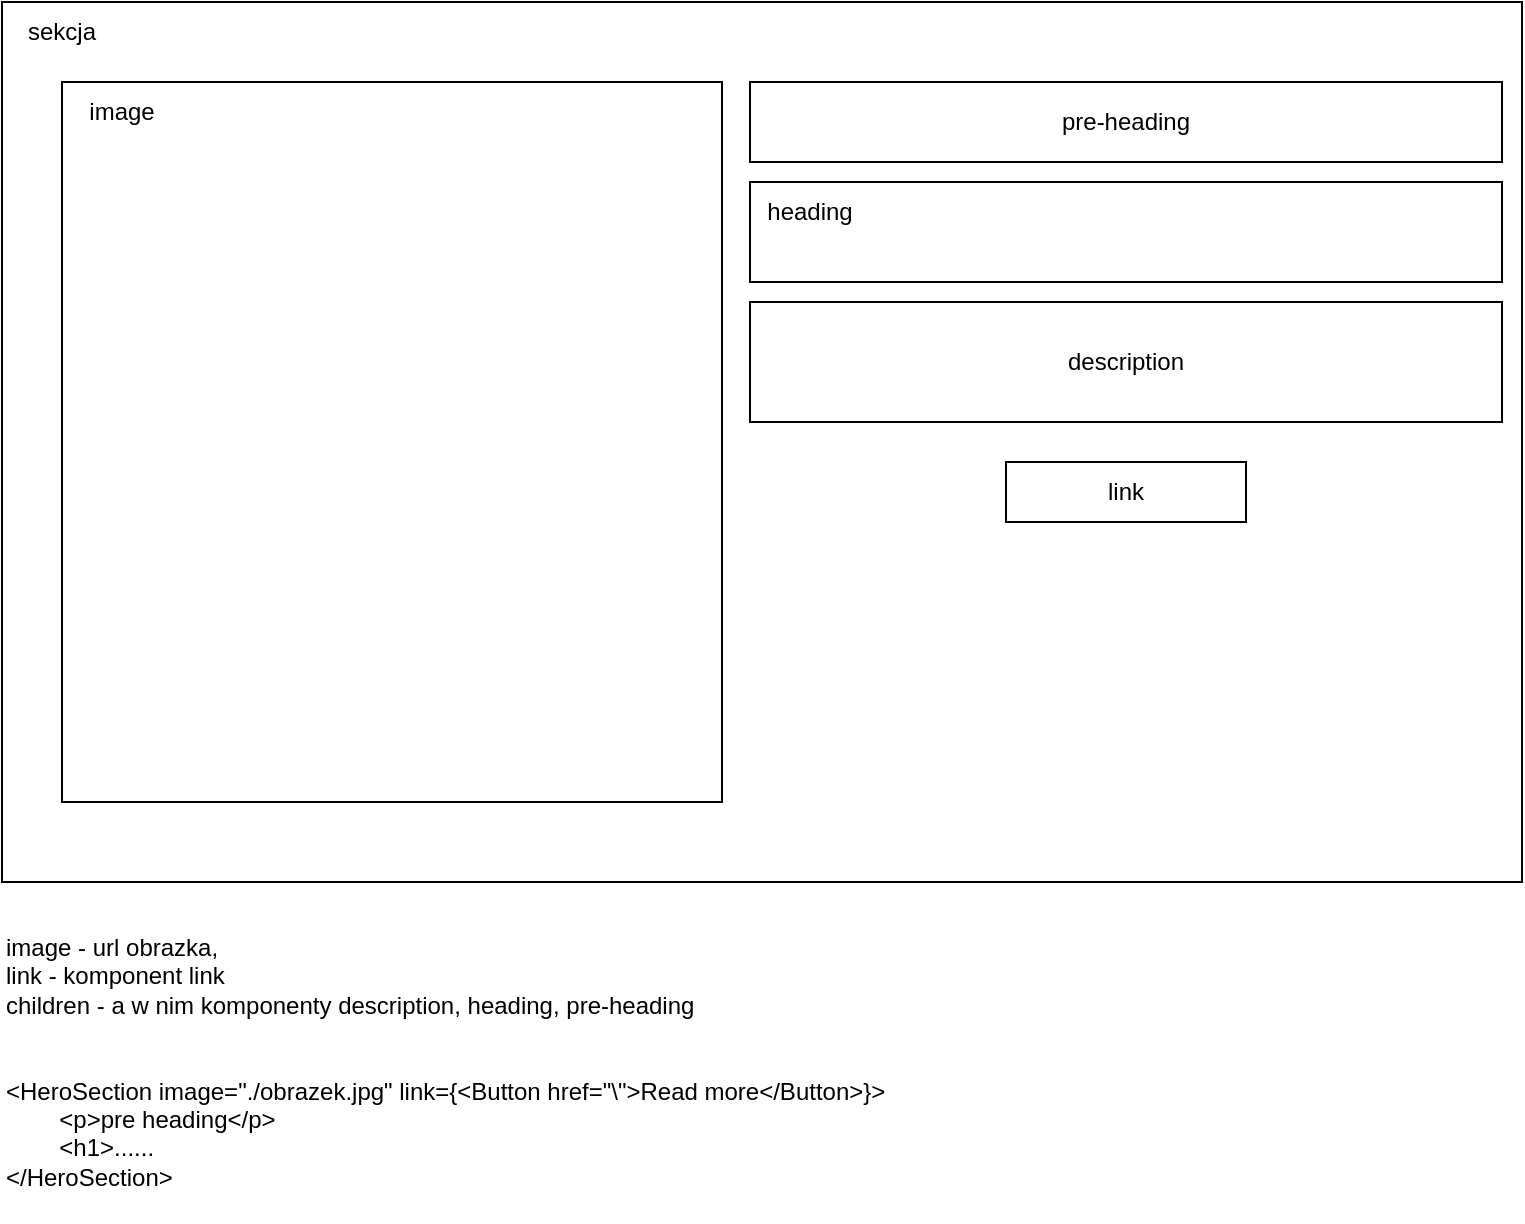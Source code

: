 <mxfile version="16.5.3" type="device"><diagram id="87_I3XGy7xNVqDDp4gvD" name="Page-1"><mxGraphModel dx="976" dy="576" grid="1" gridSize="10" guides="1" tooltips="1" connect="1" arrows="1" fold="1" page="1" pageScale="1" pageWidth="827" pageHeight="1169" math="0" shadow="0"><root><mxCell id="0"/><mxCell id="1" parent="0"/><mxCell id="KlQAztRS0khWN0l4lYPO-1" value="" style="rounded=0;whiteSpace=wrap;html=1;" vertex="1" parent="1"><mxGeometry x="40" y="40" width="760" height="440" as="geometry"/></mxCell><mxCell id="KlQAztRS0khWN0l4lYPO-3" value="&lt;div&gt;sekcja&lt;/div&gt;" style="text;html=1;strokeColor=none;fillColor=none;align=center;verticalAlign=middle;whiteSpace=wrap;rounded=0;" vertex="1" parent="1"><mxGeometry x="40" y="40" width="60" height="30" as="geometry"/></mxCell><mxCell id="KlQAztRS0khWN0l4lYPO-4" value="" style="rounded=0;whiteSpace=wrap;html=1;" vertex="1" parent="1"><mxGeometry x="70" y="80" width="330" height="360" as="geometry"/></mxCell><mxCell id="KlQAztRS0khWN0l4lYPO-5" value="&lt;div&gt;image&lt;/div&gt;" style="text;html=1;strokeColor=none;fillColor=none;align=center;verticalAlign=middle;whiteSpace=wrap;rounded=0;" vertex="1" parent="1"><mxGeometry x="70" y="80" width="60" height="30" as="geometry"/></mxCell><mxCell id="KlQAztRS0khWN0l4lYPO-6" value="pre-heading" style="rounded=0;whiteSpace=wrap;html=1;" vertex="1" parent="1"><mxGeometry x="414" y="80" width="376" height="40" as="geometry"/></mxCell><mxCell id="KlQAztRS0khWN0l4lYPO-7" value="" style="rounded=0;whiteSpace=wrap;html=1;" vertex="1" parent="1"><mxGeometry x="414" y="130" width="376" height="50" as="geometry"/></mxCell><mxCell id="KlQAztRS0khWN0l4lYPO-9" value="heading" style="text;html=1;strokeColor=none;fillColor=none;align=center;verticalAlign=middle;whiteSpace=wrap;rounded=0;" vertex="1" parent="1"><mxGeometry x="414" y="130" width="60" height="30" as="geometry"/></mxCell><mxCell id="KlQAztRS0khWN0l4lYPO-10" value="description" style="rounded=0;whiteSpace=wrap;html=1;" vertex="1" parent="1"><mxGeometry x="414" y="190" width="376" height="60" as="geometry"/></mxCell><mxCell id="KlQAztRS0khWN0l4lYPO-12" value="&lt;div&gt;link&lt;/div&gt;" style="rounded=0;whiteSpace=wrap;html=1;" vertex="1" parent="1"><mxGeometry x="542" y="270" width="120" height="30" as="geometry"/></mxCell><mxCell id="KlQAztRS0khWN0l4lYPO-13" value="&lt;div&gt;image - url obrazka,&lt;/div&gt;&lt;div&gt;link - komponent link&lt;/div&gt;&lt;div&gt;children - a w nim komponenty description, heading, pre-heading&lt;br&gt;&lt;/div&gt;&lt;div&gt;&lt;br&gt;&lt;/div&gt;&lt;div&gt;&lt;br&gt;&lt;/div&gt;&lt;div&gt;&amp;lt;HeroSection image=&quot;./obrazek.jpg&quot; link={&amp;lt;Button href=&quot;\&quot;&amp;gt;Read more&amp;lt;/Button&amp;gt;}&amp;gt;&lt;br&gt;&lt;span style=&quot;white-space: pre&quot;&gt;&#9;&lt;/span&gt;&amp;lt;p&amp;gt;pre heading&amp;lt;/p&amp;gt;&lt;br&gt;&lt;span style=&quot;white-space: pre&quot;&gt;&#9;&lt;/span&gt;&amp;lt;h1&amp;gt;......&lt;br&gt;&lt;/div&gt;&lt;div&gt;&amp;lt;/HeroSection&amp;gt;&lt;br&gt;&lt;/div&gt;" style="text;html=1;strokeColor=none;fillColor=none;align=left;verticalAlign=middle;whiteSpace=wrap;rounded=0;" vertex="1" parent="1"><mxGeometry x="40" y="490" width="760" height="160" as="geometry"/></mxCell></root></mxGraphModel></diagram></mxfile>